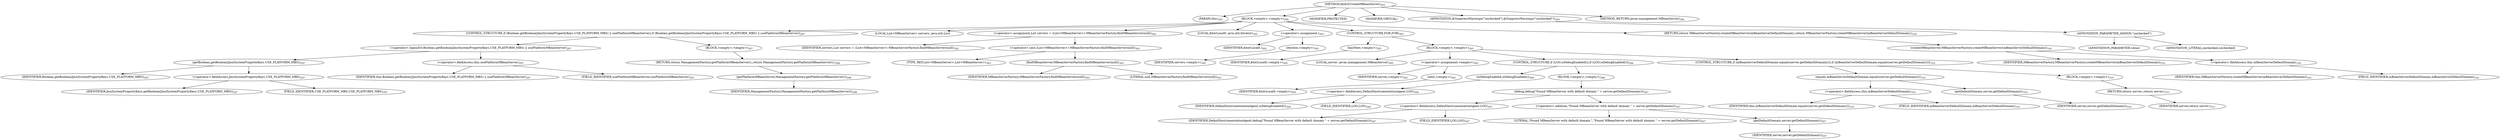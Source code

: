digraph "findOrCreateMBeanServer" {  
"742" [label = <(METHOD,findOrCreateMBeanServer)<SUB>293</SUB>> ]
"743" [label = <(PARAM,this)<SUB>293</SUB>> ]
"744" [label = <(BLOCK,&lt;empty&gt;,&lt;empty&gt;)<SUB>294</SUB>> ]
"745" [label = <(CONTROL_STRUCTURE,if (Boolean.getBoolean(JmxSystemPropertyKeys.USE_PLATFORM_MBS) || usePlatformMBeanServer),if (Boolean.getBoolean(JmxSystemPropertyKeys.USE_PLATFORM_MBS) || usePlatformMBeanServer))<SUB>297</SUB>> ]
"746" [label = <(&lt;operator&gt;.logicalOr,Boolean.getBoolean(JmxSystemPropertyKeys.USE_PLATFORM_MBS) || usePlatformMBeanServer)<SUB>297</SUB>> ]
"747" [label = <(getBoolean,getBoolean(JmxSystemPropertyKeys.USE_PLATFORM_MBS))<SUB>297</SUB>> ]
"748" [label = <(IDENTIFIER,Boolean,getBoolean(JmxSystemPropertyKeys.USE_PLATFORM_MBS))<SUB>297</SUB>> ]
"749" [label = <(&lt;operator&gt;.fieldAccess,JmxSystemPropertyKeys.USE_PLATFORM_MBS)<SUB>297</SUB>> ]
"750" [label = <(IDENTIFIER,JmxSystemPropertyKeys,getBoolean(JmxSystemPropertyKeys.USE_PLATFORM_MBS))<SUB>297</SUB>> ]
"751" [label = <(FIELD_IDENTIFIER,USE_PLATFORM_MBS,USE_PLATFORM_MBS)<SUB>297</SUB>> ]
"752" [label = <(&lt;operator&gt;.fieldAccess,this.usePlatformMBeanServer)<SUB>297</SUB>> ]
"753" [label = <(IDENTIFIER,this,Boolean.getBoolean(JmxSystemPropertyKeys.USE_PLATFORM_MBS) || usePlatformMBeanServer)<SUB>297</SUB>> ]
"754" [label = <(FIELD_IDENTIFIER,usePlatformMBeanServer,usePlatformMBeanServer)<SUB>297</SUB>> ]
"755" [label = <(BLOCK,&lt;empty&gt;,&lt;empty&gt;)<SUB>297</SUB>> ]
"756" [label = <(RETURN,return ManagementFactory.getPlatformMBeanServer();,return ManagementFactory.getPlatformMBeanServer();)<SUB>298</SUB>> ]
"757" [label = <(getPlatformMBeanServer,ManagementFactory.getPlatformMBeanServer())<SUB>298</SUB>> ]
"758" [label = <(IDENTIFIER,ManagementFactory,ManagementFactory.getPlatformMBeanServer())<SUB>298</SUB>> ]
"759" [label = <(LOCAL,List&lt;MBeanServer&gt; servers: java.util.List)> ]
"760" [label = <(&lt;operator&gt;.assignment,List servers = (List&lt;MBeanServer&gt;) MBeanServerFactory.findMBeanServer(null))<SUB>302</SUB>> ]
"761" [label = <(IDENTIFIER,servers,List servers = (List&lt;MBeanServer&gt;) MBeanServerFactory.findMBeanServer(null))<SUB>302</SUB>> ]
"762" [label = <(&lt;operator&gt;.cast,(List&lt;MBeanServer&gt;) MBeanServerFactory.findMBeanServer(null))<SUB>303</SUB>> ]
"763" [label = <(TYPE_REF,List&lt;MBeanServer&gt;,List&lt;MBeanServer&gt;)<SUB>303</SUB>> ]
"764" [label = <(findMBeanServer,MBeanServerFactory.findMBeanServer(null))<SUB>303</SUB>> ]
"765" [label = <(IDENTIFIER,MBeanServerFactory,MBeanServerFactory.findMBeanServer(null))<SUB>303</SUB>> ]
"766" [label = <(LITERAL,null,MBeanServerFactory.findMBeanServer(null))<SUB>303</SUB>> ]
"767" [label = <(LOCAL,$iterLocal0: java.util.Iterator)<SUB>305</SUB>> ]
"768" [label = <(&lt;operator&gt;.assignment,)<SUB>305</SUB>> ]
"769" [label = <(IDENTIFIER,$iterLocal0,)<SUB>305</SUB>> ]
"770" [label = <(iterator,&lt;empty&gt;)<SUB>305</SUB>> ]
"771" [label = <(IDENTIFIER,servers,&lt;empty&gt;)<SUB>305</SUB>> ]
"772" [label = <(CONTROL_STRUCTURE,FOR,FOR)<SUB>305</SUB>> ]
"773" [label = <(hasNext,&lt;empty&gt;)<SUB>305</SUB>> ]
"774" [label = <(IDENTIFIER,$iterLocal0,&lt;empty&gt;)<SUB>305</SUB>> ]
"775" [label = <(BLOCK,&lt;empty&gt;,&lt;empty&gt;)<SUB>305</SUB>> ]
"776" [label = <(LOCAL,server: javax.management.MBeanServer)<SUB>305</SUB>> ]
"777" [label = <(&lt;operator&gt;.assignment,&lt;empty&gt;)<SUB>305</SUB>> ]
"778" [label = <(IDENTIFIER,server,&lt;empty&gt;)<SUB>305</SUB>> ]
"779" [label = <(next,&lt;empty&gt;)<SUB>305</SUB>> ]
"780" [label = <(IDENTIFIER,$iterLocal0,&lt;empty&gt;)<SUB>305</SUB>> ]
"781" [label = <(CONTROL_STRUCTURE,if (LOG.isDebugEnabled()),if (LOG.isDebugEnabled()))<SUB>306</SUB>> ]
"782" [label = <(isDebugEnabled,isDebugEnabled())<SUB>306</SUB>> ]
"783" [label = <(&lt;operator&gt;.fieldAccess,DefaultInstrumentationAgent.LOG)<SUB>306</SUB>> ]
"784" [label = <(IDENTIFIER,DefaultInstrumentationAgent,isDebugEnabled())<SUB>306</SUB>> ]
"785" [label = <(FIELD_IDENTIFIER,LOG,LOG)<SUB>306</SUB>> ]
"786" [label = <(BLOCK,&lt;empty&gt;,&lt;empty&gt;)<SUB>306</SUB>> ]
"787" [label = <(debug,debug(&quot;Found MBeanServer with default domain &quot; + server.getDefaultDomain()))<SUB>307</SUB>> ]
"788" [label = <(&lt;operator&gt;.fieldAccess,DefaultInstrumentationAgent.LOG)<SUB>307</SUB>> ]
"789" [label = <(IDENTIFIER,DefaultInstrumentationAgent,debug(&quot;Found MBeanServer with default domain &quot; + server.getDefaultDomain()))<SUB>307</SUB>> ]
"790" [label = <(FIELD_IDENTIFIER,LOG,LOG)<SUB>307</SUB>> ]
"791" [label = <(&lt;operator&gt;.addition,&quot;Found MBeanServer with default domain &quot; + server.getDefaultDomain())<SUB>307</SUB>> ]
"792" [label = <(LITERAL,&quot;Found MBeanServer with default domain &quot;,&quot;Found MBeanServer with default domain &quot; + server.getDefaultDomain())<SUB>307</SUB>> ]
"793" [label = <(getDefaultDomain,server.getDefaultDomain())<SUB>307</SUB>> ]
"794" [label = <(IDENTIFIER,server,server.getDefaultDomain())<SUB>307</SUB>> ]
"795" [label = <(CONTROL_STRUCTURE,if (mBeanServerDefaultDomain.equals(server.getDefaultDomain())),if (mBeanServerDefaultDomain.equals(server.getDefaultDomain())))<SUB>310</SUB>> ]
"796" [label = <(equals,mBeanServerDefaultDomain.equals(server.getDefaultDomain()))<SUB>310</SUB>> ]
"797" [label = <(&lt;operator&gt;.fieldAccess,this.mBeanServerDefaultDomain)<SUB>310</SUB>> ]
"798" [label = <(IDENTIFIER,this,mBeanServerDefaultDomain.equals(server.getDefaultDomain()))<SUB>310</SUB>> ]
"799" [label = <(FIELD_IDENTIFIER,mBeanServerDefaultDomain,mBeanServerDefaultDomain)<SUB>310</SUB>> ]
"800" [label = <(getDefaultDomain,server.getDefaultDomain())<SUB>310</SUB>> ]
"801" [label = <(IDENTIFIER,server,server.getDefaultDomain())<SUB>310</SUB>> ]
"802" [label = <(BLOCK,&lt;empty&gt;,&lt;empty&gt;)<SUB>310</SUB>> ]
"803" [label = <(RETURN,return server;,return server;)<SUB>311</SUB>> ]
"804" [label = <(IDENTIFIER,server,return server;)<SUB>311</SUB>> ]
"805" [label = <(RETURN,return MBeanServerFactory.createMBeanServer(mBeanServerDefaultDomain);,return MBeanServerFactory.createMBeanServer(mBeanServerDefaultDomain);)<SUB>316</SUB>> ]
"806" [label = <(createMBeanServer,MBeanServerFactory.createMBeanServer(mBeanServerDefaultDomain))<SUB>316</SUB>> ]
"807" [label = <(IDENTIFIER,MBeanServerFactory,MBeanServerFactory.createMBeanServer(mBeanServerDefaultDomain))<SUB>316</SUB>> ]
"808" [label = <(&lt;operator&gt;.fieldAccess,this.mBeanServerDefaultDomain)<SUB>316</SUB>> ]
"809" [label = <(IDENTIFIER,this,MBeanServerFactory.createMBeanServer(mBeanServerDefaultDomain))<SUB>316</SUB>> ]
"810" [label = <(FIELD_IDENTIFIER,mBeanServerDefaultDomain,mBeanServerDefaultDomain)<SUB>316</SUB>> ]
"811" [label = <(MODIFIER,PROTECTED)> ]
"812" [label = <(MODIFIER,VIRTUAL)> ]
"813" [label = <(ANNOTATION,@SuppressWarnings(&quot;unchecked&quot;),@SuppressWarnings(&quot;unchecked&quot;))<SUB>293</SUB>> ]
"814" [label = <(ANNOTATION_PARAMETER_ASSIGN,&quot;unchecked&quot;)> ]
"815" [label = <(ANNOTATION_PARAMETER,value)> ]
"816" [label = <(ANNOTATION_LITERAL,unchecked,unchecked)> ]
"817" [label = <(METHOD_RETURN,javax.management.MBeanServer)<SUB>294</SUB>> ]
  "742" -> "743" 
  "742" -> "744" 
  "742" -> "811" 
  "742" -> "812" 
  "742" -> "813" 
  "742" -> "817" 
  "744" -> "745" 
  "744" -> "759" 
  "744" -> "760" 
  "744" -> "767" 
  "744" -> "768" 
  "744" -> "772" 
  "744" -> "805" 
  "745" -> "746" 
  "745" -> "755" 
  "746" -> "747" 
  "746" -> "752" 
  "747" -> "748" 
  "747" -> "749" 
  "749" -> "750" 
  "749" -> "751" 
  "752" -> "753" 
  "752" -> "754" 
  "755" -> "756" 
  "756" -> "757" 
  "757" -> "758" 
  "760" -> "761" 
  "760" -> "762" 
  "762" -> "763" 
  "762" -> "764" 
  "764" -> "765" 
  "764" -> "766" 
  "768" -> "769" 
  "768" -> "770" 
  "770" -> "771" 
  "772" -> "773" 
  "772" -> "775" 
  "773" -> "774" 
  "775" -> "776" 
  "775" -> "777" 
  "775" -> "781" 
  "775" -> "795" 
  "777" -> "778" 
  "777" -> "779" 
  "779" -> "780" 
  "781" -> "782" 
  "781" -> "786" 
  "782" -> "783" 
  "783" -> "784" 
  "783" -> "785" 
  "786" -> "787" 
  "787" -> "788" 
  "787" -> "791" 
  "788" -> "789" 
  "788" -> "790" 
  "791" -> "792" 
  "791" -> "793" 
  "793" -> "794" 
  "795" -> "796" 
  "795" -> "802" 
  "796" -> "797" 
  "796" -> "800" 
  "797" -> "798" 
  "797" -> "799" 
  "800" -> "801" 
  "802" -> "803" 
  "803" -> "804" 
  "805" -> "806" 
  "806" -> "807" 
  "806" -> "808" 
  "808" -> "809" 
  "808" -> "810" 
  "813" -> "814" 
  "814" -> "815" 
  "814" -> "816" 
}
